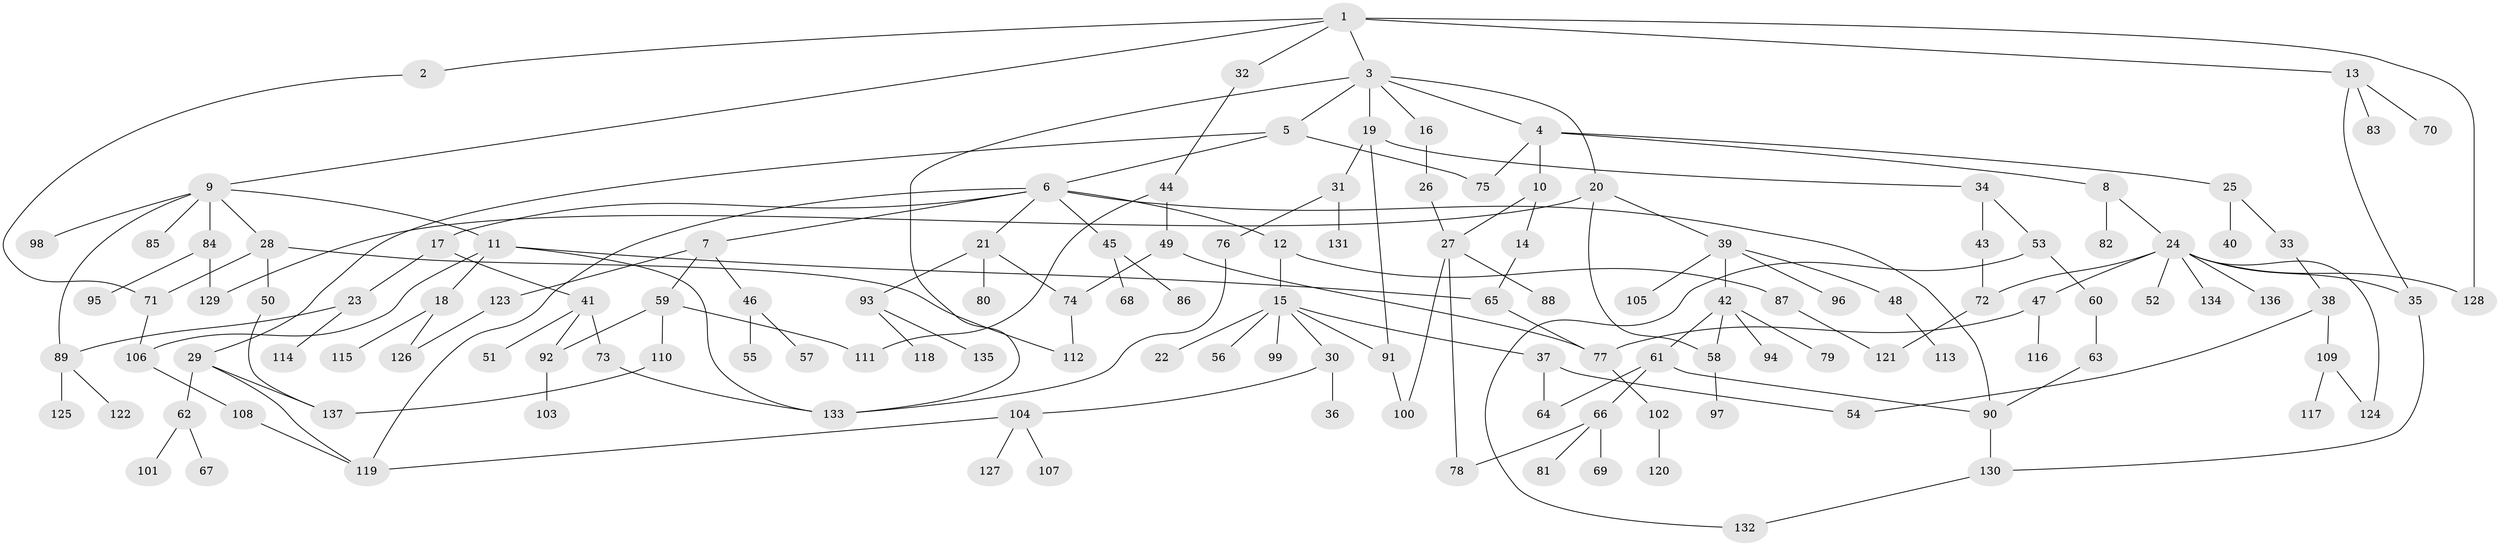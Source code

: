 // coarse degree distribution, {4: 0.1686746987951807, 9: 0.012048192771084338, 6: 0.060240963855421686, 7: 0.012048192771084338, 3: 0.1927710843373494, 5: 0.03614457831325301, 2: 0.27710843373493976, 1: 0.2289156626506024, 8: 0.012048192771084338}
// Generated by graph-tools (version 1.1) at 2025/36/03/04/25 23:36:11]
// undirected, 137 vertices, 173 edges
graph export_dot {
  node [color=gray90,style=filled];
  1;
  2;
  3;
  4;
  5;
  6;
  7;
  8;
  9;
  10;
  11;
  12;
  13;
  14;
  15;
  16;
  17;
  18;
  19;
  20;
  21;
  22;
  23;
  24;
  25;
  26;
  27;
  28;
  29;
  30;
  31;
  32;
  33;
  34;
  35;
  36;
  37;
  38;
  39;
  40;
  41;
  42;
  43;
  44;
  45;
  46;
  47;
  48;
  49;
  50;
  51;
  52;
  53;
  54;
  55;
  56;
  57;
  58;
  59;
  60;
  61;
  62;
  63;
  64;
  65;
  66;
  67;
  68;
  69;
  70;
  71;
  72;
  73;
  74;
  75;
  76;
  77;
  78;
  79;
  80;
  81;
  82;
  83;
  84;
  85;
  86;
  87;
  88;
  89;
  90;
  91;
  92;
  93;
  94;
  95;
  96;
  97;
  98;
  99;
  100;
  101;
  102;
  103;
  104;
  105;
  106;
  107;
  108;
  109;
  110;
  111;
  112;
  113;
  114;
  115;
  116;
  117;
  118;
  119;
  120;
  121;
  122;
  123;
  124;
  125;
  126;
  127;
  128;
  129;
  130;
  131;
  132;
  133;
  134;
  135;
  136;
  137;
  1 -- 2;
  1 -- 3;
  1 -- 9;
  1 -- 13;
  1 -- 32;
  1 -- 128;
  2 -- 71;
  3 -- 4;
  3 -- 5;
  3 -- 16;
  3 -- 19;
  3 -- 20;
  3 -- 133;
  4 -- 8;
  4 -- 10;
  4 -- 25;
  4 -- 75;
  5 -- 6;
  5 -- 29;
  5 -- 75;
  6 -- 7;
  6 -- 12;
  6 -- 17;
  6 -- 21;
  6 -- 45;
  6 -- 90;
  6 -- 119;
  7 -- 46;
  7 -- 59;
  7 -- 123;
  8 -- 24;
  8 -- 82;
  9 -- 11;
  9 -- 28;
  9 -- 84;
  9 -- 85;
  9 -- 89;
  9 -- 98;
  10 -- 14;
  10 -- 27;
  11 -- 18;
  11 -- 65;
  11 -- 106;
  11 -- 133;
  12 -- 15;
  12 -- 87;
  13 -- 70;
  13 -- 83;
  13 -- 35;
  14 -- 65;
  15 -- 22;
  15 -- 30;
  15 -- 37;
  15 -- 56;
  15 -- 99;
  15 -- 91;
  16 -- 26;
  17 -- 23;
  17 -- 41;
  18 -- 115;
  18 -- 126;
  19 -- 31;
  19 -- 34;
  19 -- 91;
  20 -- 39;
  20 -- 129;
  20 -- 58;
  21 -- 80;
  21 -- 93;
  21 -- 74;
  23 -- 114;
  23 -- 89;
  24 -- 35;
  24 -- 47;
  24 -- 52;
  24 -- 72;
  24 -- 124;
  24 -- 128;
  24 -- 134;
  24 -- 136;
  25 -- 33;
  25 -- 40;
  26 -- 27;
  27 -- 78;
  27 -- 88;
  27 -- 100;
  28 -- 50;
  28 -- 112;
  28 -- 71;
  29 -- 62;
  29 -- 137;
  29 -- 119;
  30 -- 36;
  30 -- 104;
  31 -- 76;
  31 -- 131;
  32 -- 44;
  33 -- 38;
  34 -- 43;
  34 -- 53;
  35 -- 130;
  37 -- 54;
  37 -- 64;
  38 -- 109;
  38 -- 54;
  39 -- 42;
  39 -- 48;
  39 -- 96;
  39 -- 105;
  41 -- 51;
  41 -- 73;
  41 -- 92;
  42 -- 58;
  42 -- 61;
  42 -- 79;
  42 -- 94;
  43 -- 72;
  44 -- 49;
  44 -- 111;
  45 -- 68;
  45 -- 86;
  46 -- 55;
  46 -- 57;
  47 -- 77;
  47 -- 116;
  48 -- 113;
  49 -- 74;
  49 -- 77;
  50 -- 137;
  53 -- 60;
  53 -- 132;
  58 -- 97;
  59 -- 92;
  59 -- 110;
  59 -- 111;
  60 -- 63;
  61 -- 64;
  61 -- 66;
  61 -- 90;
  62 -- 67;
  62 -- 101;
  63 -- 90;
  65 -- 77;
  66 -- 69;
  66 -- 81;
  66 -- 78;
  71 -- 106;
  72 -- 121;
  73 -- 133;
  74 -- 112;
  76 -- 133;
  77 -- 102;
  84 -- 95;
  84 -- 129;
  87 -- 121;
  89 -- 122;
  89 -- 125;
  90 -- 130;
  91 -- 100;
  92 -- 103;
  93 -- 118;
  93 -- 135;
  102 -- 120;
  104 -- 107;
  104 -- 127;
  104 -- 119;
  106 -- 108;
  108 -- 119;
  109 -- 117;
  109 -- 124;
  110 -- 137;
  123 -- 126;
  130 -- 132;
}
